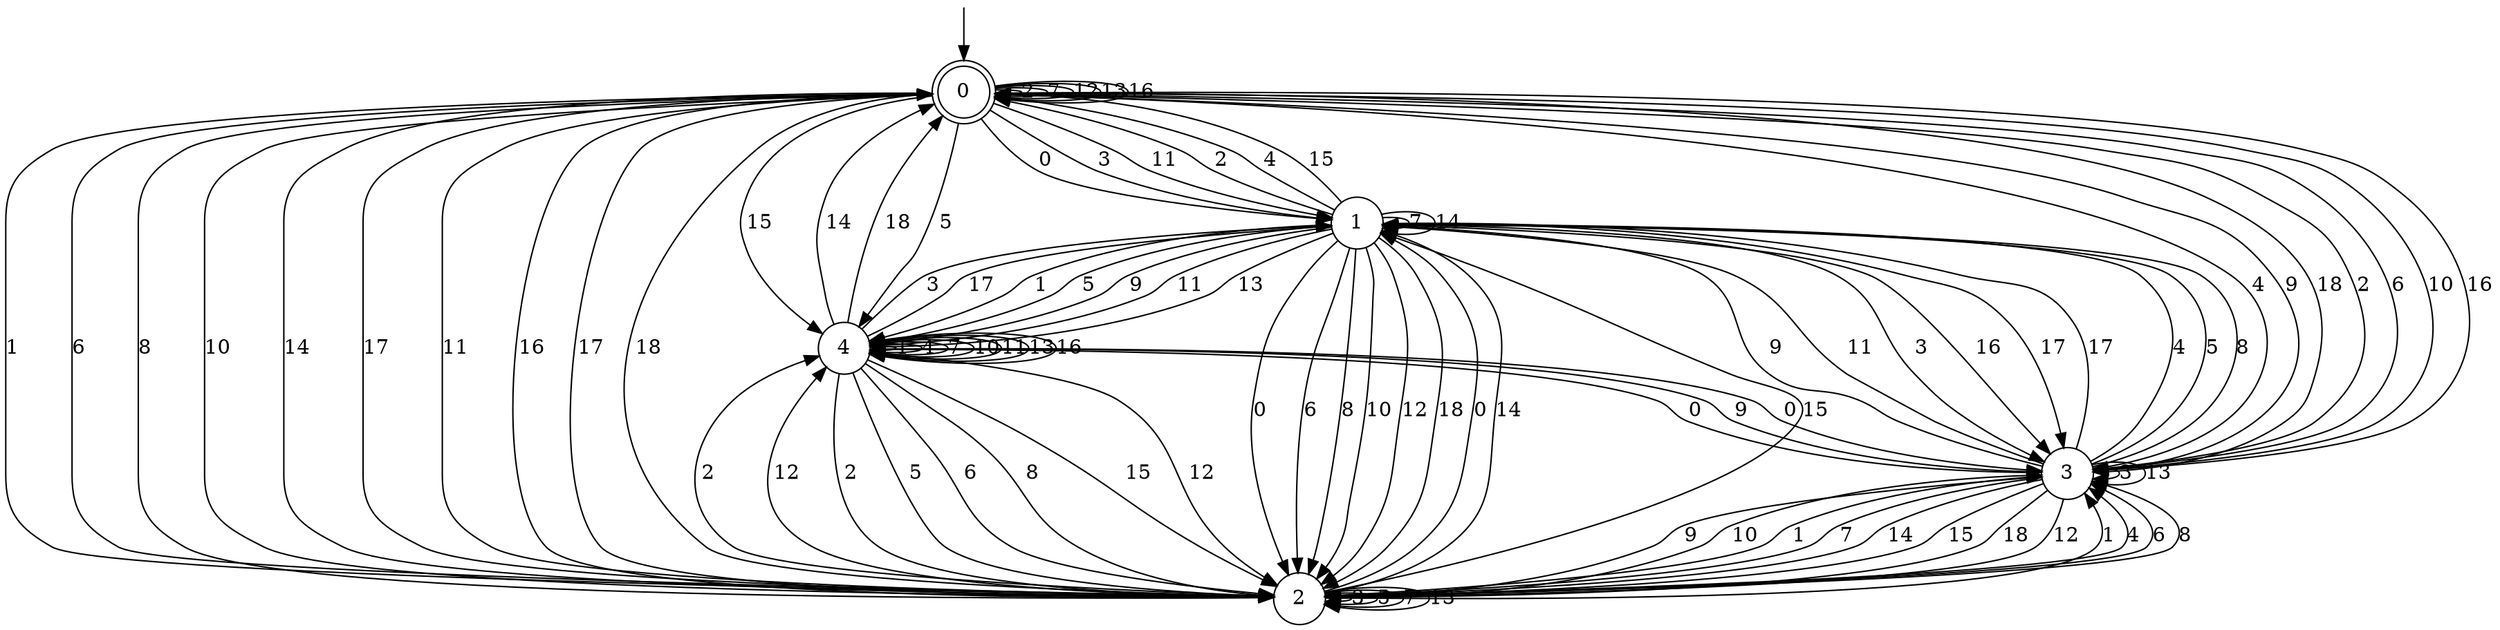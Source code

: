 digraph g {

	s0 [shape="doublecircle" label="0"];
	s1 [shape="circle" label="1"];
	s2 [shape="circle" label="2"];
	s3 [shape="circle" label="3"];
	s4 [shape="circle" label="4"];
	s0 -> s1 [label="0"];
	s0 -> s2 [label="1"];
	s0 -> s0 [label="2"];
	s0 -> s1 [label="3"];
	s0 -> s3 [label="4"];
	s0 -> s4 [label="5"];
	s0 -> s2 [label="6"];
	s0 -> s0 [label="7"];
	s0 -> s2 [label="8"];
	s0 -> s3 [label="9"];
	s0 -> s2 [label="10"];
	s0 -> s1 [label="11"];
	s0 -> s0 [label="12"];
	s0 -> s0 [label="13"];
	s0 -> s2 [label="14"];
	s0 -> s4 [label="15"];
	s0 -> s0 [label="16"];
	s0 -> s2 [label="17"];
	s0 -> s3 [label="18"];
	s1 -> s2 [label="0"];
	s1 -> s4 [label="1"];
	s1 -> s0 [label="2"];
	s1 -> s3 [label="3"];
	s1 -> s0 [label="4"];
	s1 -> s4 [label="5"];
	s1 -> s2 [label="6"];
	s1 -> s1 [label="7"];
	s1 -> s2 [label="8"];
	s1 -> s4 [label="9"];
	s1 -> s2 [label="10"];
	s1 -> s4 [label="11"];
	s1 -> s2 [label="12"];
	s1 -> s4 [label="13"];
	s1 -> s1 [label="14"];
	s1 -> s0 [label="15"];
	s1 -> s3 [label="16"];
	s1 -> s3 [label="17"];
	s1 -> s2 [label="18"];
	s2 -> s1 [label="0"];
	s2 -> s3 [label="1"];
	s2 -> s4 [label="2"];
	s2 -> s2 [label="3"];
	s2 -> s3 [label="4"];
	s2 -> s2 [label="5"];
	s2 -> s3 [label="6"];
	s2 -> s2 [label="7"];
	s2 -> s3 [label="8"];
	s2 -> s3 [label="9"];
	s2 -> s3 [label="10"];
	s2 -> s0 [label="11"];
	s2 -> s4 [label="12"];
	s2 -> s2 [label="13"];
	s2 -> s1 [label="14"];
	s2 -> s1 [label="15"];
	s2 -> s0 [label="16"];
	s2 -> s0 [label="17"];
	s2 -> s0 [label="18"];
	s3 -> s4 [label="0"];
	s3 -> s2 [label="1"];
	s3 -> s0 [label="2"];
	s3 -> s3 [label="3"];
	s3 -> s1 [label="4"];
	s3 -> s1 [label="5"];
	s3 -> s0 [label="6"];
	s3 -> s2 [label="7"];
	s3 -> s1 [label="8"];
	s3 -> s1 [label="9"];
	s3 -> s0 [label="10"];
	s3 -> s1 [label="11"];
	s3 -> s2 [label="12"];
	s3 -> s3 [label="13"];
	s3 -> s2 [label="14"];
	s3 -> s2 [label="15"];
	s3 -> s0 [label="16"];
	s3 -> s1 [label="17"];
	s3 -> s2 [label="18"];
	s4 -> s3 [label="0"];
	s4 -> s4 [label="1"];
	s4 -> s2 [label="2"];
	s4 -> s1 [label="3"];
	s4 -> s4 [label="4"];
	s4 -> s2 [label="5"];
	s4 -> s2 [label="6"];
	s4 -> s4 [label="7"];
	s4 -> s2 [label="8"];
	s4 -> s3 [label="9"];
	s4 -> s4 [label="10"];
	s4 -> s4 [label="11"];
	s4 -> s2 [label="12"];
	s4 -> s4 [label="13"];
	s4 -> s0 [label="14"];
	s4 -> s2 [label="15"];
	s4 -> s4 [label="16"];
	s4 -> s1 [label="17"];
	s4 -> s0 [label="18"];

__start0 [label="" shape="none" width="0" height="0"];
__start0 -> s0;

}
